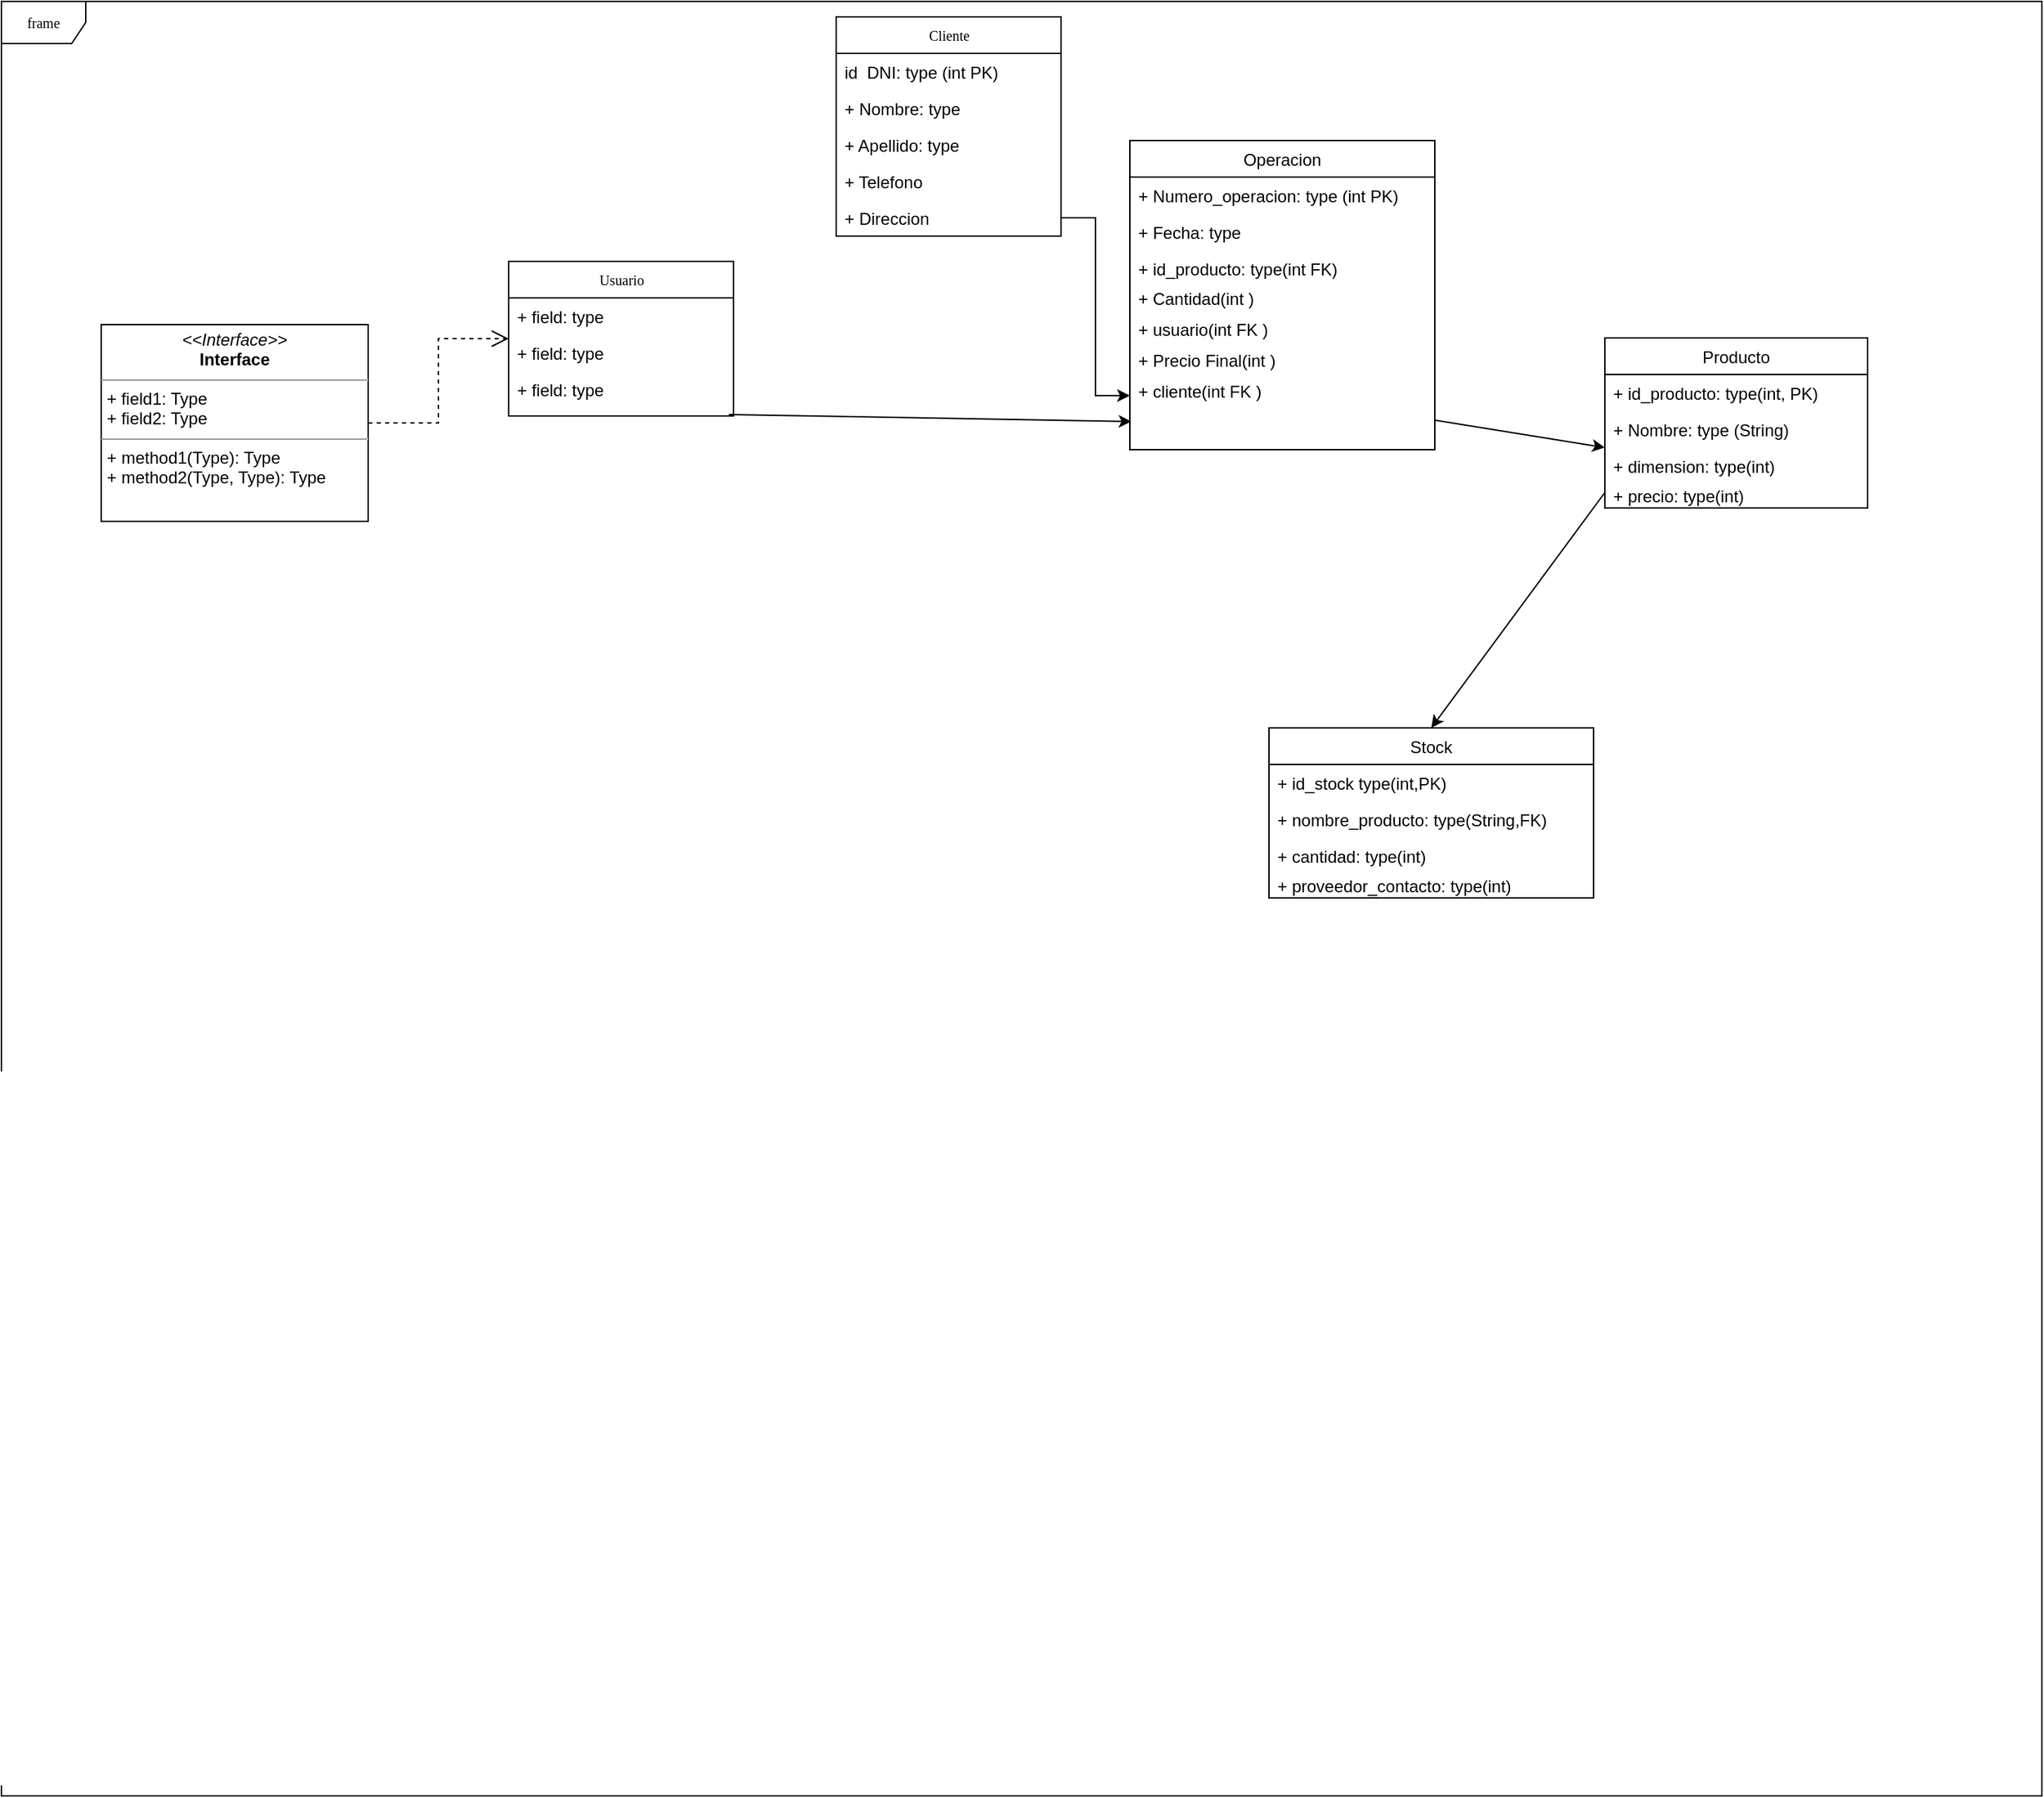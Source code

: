 <mxfile version="14.9.2" type="github">
  <diagram name="Page-1" id="c4acf3e9-155e-7222-9cf6-157b1a14988f">
    <mxGraphModel dx="3384" dy="3311" grid="1" gridSize="11" guides="1" tooltips="1" connect="1" arrows="1" fold="1" page="1" pageScale="1" pageWidth="1654" pageHeight="2336" background="none" math="0" shadow="0">
      <root>
        <mxCell id="0" />
        <mxCell id="1" parent="0" />
        <mxCell id="17acba5748e5396b-1" value="frame" style="shape=umlFrame;whiteSpace=wrap;html=1;rounded=0;shadow=0;comic=0;labelBackgroundColor=none;strokeWidth=1;fontFamily=Verdana;fontSize=10;align=center;" parent="1" vertex="1">
          <mxGeometry x="-11" y="-143" width="1452" height="1277" as="geometry" />
        </mxCell>
        <mxCell id="17acba5748e5396b-20" value="Usuario" style="swimlane;html=1;fontStyle=0;childLayout=stackLayout;horizontal=1;startSize=26;fillColor=none;horizontalStack=0;resizeParent=1;resizeLast=0;collapsible=1;marginBottom=0;swimlaneFillColor=#ffffff;rounded=0;shadow=0;comic=0;labelBackgroundColor=none;strokeWidth=1;fontFamily=Verdana;fontSize=10;align=center;" parent="1" vertex="1">
          <mxGeometry x="350" y="42" width="160" height="110" as="geometry" />
        </mxCell>
        <mxCell id="17acba5748e5396b-21" value="+ field: type" style="text;html=1;strokeColor=none;fillColor=none;align=left;verticalAlign=top;spacingLeft=4;spacingRight=4;whiteSpace=wrap;overflow=hidden;rotatable=0;points=[[0,0.5],[1,0.5]];portConstraint=eastwest;" parent="17acba5748e5396b-20" vertex="1">
          <mxGeometry y="26" width="160" height="26" as="geometry" />
        </mxCell>
        <mxCell id="17acba5748e5396b-24" value="+ field: type" style="text;html=1;strokeColor=none;fillColor=none;align=left;verticalAlign=top;spacingLeft=4;spacingRight=4;whiteSpace=wrap;overflow=hidden;rotatable=0;points=[[0,0.5],[1,0.5]];portConstraint=eastwest;" parent="17acba5748e5396b-20" vertex="1">
          <mxGeometry y="52" width="160" height="26" as="geometry" />
        </mxCell>
        <mxCell id="17acba5748e5396b-26" value="+ field: type" style="text;html=1;strokeColor=none;fillColor=none;align=left;verticalAlign=top;spacingLeft=4;spacingRight=4;whiteSpace=wrap;overflow=hidden;rotatable=0;points=[[0,0.5],[1,0.5]];portConstraint=eastwest;" parent="17acba5748e5396b-20" vertex="1">
          <mxGeometry y="78" width="160" height="26" as="geometry" />
        </mxCell>
        <mxCell id="17acba5748e5396b-30" value="Cliente" style="swimlane;html=1;fontStyle=0;childLayout=stackLayout;horizontal=1;startSize=26;fillColor=none;horizontalStack=0;resizeParent=1;resizeLast=0;collapsible=1;marginBottom=0;swimlaneFillColor=#ffffff;rounded=0;shadow=0;comic=0;labelBackgroundColor=none;strokeWidth=1;fontFamily=Verdana;fontSize=10;align=center;" parent="1" vertex="1">
          <mxGeometry x="583" y="-132" width="160" height="156" as="geometry" />
        </mxCell>
        <mxCell id="17acba5748e5396b-31" value="id&amp;nbsp; DNI: type (int PK)" style="text;html=1;strokeColor=none;fillColor=none;align=left;verticalAlign=top;spacingLeft=4;spacingRight=4;whiteSpace=wrap;overflow=hidden;rotatable=0;points=[[0,0.5],[1,0.5]];portConstraint=eastwest;" parent="17acba5748e5396b-30" vertex="1">
          <mxGeometry y="26" width="160" height="26" as="geometry" />
        </mxCell>
        <mxCell id="17acba5748e5396b-32" value="+ Nombre: type" style="text;html=1;strokeColor=none;fillColor=none;align=left;verticalAlign=top;spacingLeft=4;spacingRight=4;whiteSpace=wrap;overflow=hidden;rotatable=0;points=[[0,0.5],[1,0.5]];portConstraint=eastwest;" parent="17acba5748e5396b-30" vertex="1">
          <mxGeometry y="52" width="160" height="26" as="geometry" />
        </mxCell>
        <mxCell id="17acba5748e5396b-33" value="+ Apellido: type" style="text;html=1;strokeColor=none;fillColor=none;align=left;verticalAlign=top;spacingLeft=4;spacingRight=4;whiteSpace=wrap;overflow=hidden;rotatable=0;points=[[0,0.5],[1,0.5]];portConstraint=eastwest;" parent="17acba5748e5396b-30" vertex="1">
          <mxGeometry y="78" width="160" height="26" as="geometry" />
        </mxCell>
        <mxCell id="GvI4avDqj8Wg094uYjC3-10" value="+ Telefono" style="text;html=1;strokeColor=none;fillColor=none;align=left;verticalAlign=top;spacingLeft=4;spacingRight=4;whiteSpace=wrap;overflow=hidden;rotatable=0;points=[[0,0.5],[1,0.5]];portConstraint=eastwest;" parent="17acba5748e5396b-30" vertex="1">
          <mxGeometry y="104" width="160" height="26" as="geometry" />
        </mxCell>
        <mxCell id="GvI4avDqj8Wg094uYjC3-24" value="+ Direccion" style="text;html=1;strokeColor=none;fillColor=none;align=left;verticalAlign=top;spacingLeft=4;spacingRight=4;whiteSpace=wrap;overflow=hidden;rotatable=0;points=[[0,0.5],[1,0.5]];portConstraint=eastwest;" parent="17acba5748e5396b-30" vertex="1">
          <mxGeometry y="130" width="160" height="26" as="geometry" />
        </mxCell>
        <mxCell id="5d2195bd80daf111-21" style="edgeStyle=orthogonalEdgeStyle;rounded=0;html=1;labelBackgroundColor=none;startFill=0;endArrow=open;endFill=0;endSize=10;fontFamily=Verdana;fontSize=10;dashed=1;" parent="1" source="5d2195bd80daf111-18" target="17acba5748e5396b-20" edge="1">
          <mxGeometry relative="1" as="geometry" />
        </mxCell>
        <mxCell id="5d2195bd80daf111-18" value="&lt;p style=&quot;margin:0px;margin-top:4px;text-align:center;&quot;&gt;&lt;i&gt;&amp;lt;&amp;lt;Interface&amp;gt;&amp;gt;&lt;/i&gt;&lt;br/&gt;&lt;b&gt;Interface&lt;/b&gt;&lt;/p&gt;&lt;hr size=&quot;1&quot;/&gt;&lt;p style=&quot;margin:0px;margin-left:4px;&quot;&gt;+ field1: Type&lt;br/&gt;+ field2: Type&lt;/p&gt;&lt;hr size=&quot;1&quot;/&gt;&lt;p style=&quot;margin:0px;margin-left:4px;&quot;&gt;+ method1(Type): Type&lt;br/&gt;+ method2(Type, Type): Type&lt;/p&gt;" style="verticalAlign=top;align=left;overflow=fill;fontSize=12;fontFamily=Helvetica;html=1;rounded=0;shadow=0;comic=0;labelBackgroundColor=none;strokeWidth=1" parent="1" vertex="1">
          <mxGeometry x="60" y="87" width="190" height="140" as="geometry" />
        </mxCell>
        <mxCell id="GvI4avDqj8Wg094uYjC3-1" value="Producto" style="swimlane;fontStyle=0;childLayout=stackLayout;horizontal=1;startSize=26;fillColor=none;horizontalStack=0;resizeParent=1;resizeParentMax=0;resizeLast=0;collapsible=1;marginBottom=0;" parent="1" vertex="1">
          <mxGeometry x="1130" y="96.5" width="187" height="121" as="geometry" />
        </mxCell>
        <mxCell id="GvI4avDqj8Wg094uYjC3-2" value="+ id_producto: type(int, PK)" style="text;strokeColor=none;fillColor=none;align=left;verticalAlign=top;spacingLeft=4;spacingRight=4;overflow=hidden;rotatable=0;points=[[0,0.5],[1,0.5]];portConstraint=eastwest;" parent="GvI4avDqj8Wg094uYjC3-1" vertex="1">
          <mxGeometry y="26" width="187" height="26" as="geometry" />
        </mxCell>
        <mxCell id="GvI4avDqj8Wg094uYjC3-3" value="+ Nombre: type (String)" style="text;strokeColor=none;fillColor=none;align=left;verticalAlign=top;spacingLeft=4;spacingRight=4;overflow=hidden;rotatable=0;points=[[0,0.5],[1,0.5]];portConstraint=eastwest;" parent="GvI4avDqj8Wg094uYjC3-1" vertex="1">
          <mxGeometry y="52" width="187" height="26" as="geometry" />
        </mxCell>
        <mxCell id="GvI4avDqj8Wg094uYjC3-4" value="+ dimension: type(int)" style="text;strokeColor=none;fillColor=none;align=left;verticalAlign=top;spacingLeft=4;spacingRight=4;overflow=hidden;rotatable=0;points=[[0,0.5],[1,0.5]];portConstraint=eastwest;" parent="GvI4avDqj8Wg094uYjC3-1" vertex="1">
          <mxGeometry y="78" width="187" height="21" as="geometry" />
        </mxCell>
        <mxCell id="2I8Q2IXjYwm4S3BtKJPV-6" value="" style="endArrow=classic;html=1;" edge="1" parent="GvI4avDqj8Wg094uYjC3-1" source="GvI4avDqj8Wg094uYjC3-8">
          <mxGeometry width="50" height="50" relative="1" as="geometry">
            <mxPoint x="-50" y="128" as="sourcePoint" />
            <mxPoint y="78" as="targetPoint" />
          </mxGeometry>
        </mxCell>
        <mxCell id="GvI4avDqj8Wg094uYjC3-15" value="+ precio: type(int)" style="text;strokeColor=none;fillColor=none;align=left;verticalAlign=top;spacingLeft=4;spacingRight=4;overflow=hidden;rotatable=0;points=[[0,0.5],[1,0.5]];portConstraint=eastwest;" parent="GvI4avDqj8Wg094uYjC3-1" vertex="1">
          <mxGeometry y="99" width="187" height="22" as="geometry" />
        </mxCell>
        <mxCell id="GvI4avDqj8Wg094uYjC3-5" value="Operacion" style="swimlane;fontStyle=0;childLayout=stackLayout;horizontal=1;startSize=26;fillColor=none;horizontalStack=0;resizeParent=1;resizeParentMax=0;resizeLast=0;collapsible=1;marginBottom=0;" parent="1" vertex="1">
          <mxGeometry x="792" y="-44" width="217" height="220" as="geometry" />
        </mxCell>
        <mxCell id="GvI4avDqj8Wg094uYjC3-6" value="+ Numero_operacion: type (int PK)" style="text;strokeColor=none;fillColor=none;align=left;verticalAlign=top;spacingLeft=4;spacingRight=4;overflow=hidden;rotatable=0;points=[[0,0.5],[1,0.5]];portConstraint=eastwest;" parent="GvI4avDqj8Wg094uYjC3-5" vertex="1">
          <mxGeometry y="26" width="217" height="26" as="geometry" />
        </mxCell>
        <mxCell id="GvI4avDqj8Wg094uYjC3-7" value="+ Fecha: type" style="text;strokeColor=none;fillColor=none;align=left;verticalAlign=top;spacingLeft=4;spacingRight=4;overflow=hidden;rotatable=0;points=[[0,0.5],[1,0.5]];portConstraint=eastwest;" parent="GvI4avDqj8Wg094uYjC3-5" vertex="1">
          <mxGeometry y="52" width="217" height="26" as="geometry" />
        </mxCell>
        <mxCell id="GvI4avDqj8Wg094uYjC3-17" value="+ id_producto: type(int FK)" style="text;strokeColor=none;fillColor=none;align=left;verticalAlign=top;spacingLeft=4;spacingRight=4;overflow=hidden;rotatable=0;points=[[0,0.5],[1,0.5]];portConstraint=eastwest;" parent="GvI4avDqj8Wg094uYjC3-5" vertex="1">
          <mxGeometry y="78" width="217" height="21" as="geometry" />
        </mxCell>
        <mxCell id="GvI4avDqj8Wg094uYjC3-18" value="+ Cantidad(int )" style="text;strokeColor=none;fillColor=none;align=left;verticalAlign=top;spacingLeft=4;spacingRight=4;overflow=hidden;rotatable=0;points=[[0,0.5],[1,0.5]];portConstraint=eastwest;" parent="GvI4avDqj8Wg094uYjC3-5" vertex="1">
          <mxGeometry y="99" width="217" height="22" as="geometry" />
        </mxCell>
        <mxCell id="B_mn4Ch4m8dy_SQi-tGy-1" value="+ usuario(int FK )" style="text;strokeColor=none;fillColor=none;align=left;verticalAlign=top;spacingLeft=4;spacingRight=4;overflow=hidden;rotatable=0;points=[[0,0.5],[1,0.5]];portConstraint=eastwest;" parent="GvI4avDqj8Wg094uYjC3-5" vertex="1">
          <mxGeometry y="121" width="217" height="22" as="geometry" />
        </mxCell>
        <mxCell id="GvI4avDqj8Wg094uYjC3-8" value="+ Precio Final(int )" style="text;strokeColor=none;fillColor=none;align=left;verticalAlign=top;spacingLeft=4;spacingRight=4;overflow=hidden;rotatable=0;points=[[0,0.5],[1,0.5]];portConstraint=eastwest;" parent="GvI4avDqj8Wg094uYjC3-5" vertex="1">
          <mxGeometry y="143" width="217" height="77" as="geometry" />
        </mxCell>
        <mxCell id="GvI4avDqj8Wg094uYjC3-19" value="Stock" style="swimlane;fontStyle=0;childLayout=stackLayout;horizontal=1;startSize=26;fillColor=none;horizontalStack=0;resizeParent=1;resizeParentMax=0;resizeLast=0;collapsible=1;marginBottom=0;" parent="1" vertex="1">
          <mxGeometry x="891" y="374" width="231" height="121" as="geometry" />
        </mxCell>
        <mxCell id="GvI4avDqj8Wg094uYjC3-20" value="+ id_stock type(int,PK)" style="text;strokeColor=none;fillColor=none;align=left;verticalAlign=top;spacingLeft=4;spacingRight=4;overflow=hidden;rotatable=0;points=[[0,0.5],[1,0.5]];portConstraint=eastwest;" parent="GvI4avDqj8Wg094uYjC3-19" vertex="1">
          <mxGeometry y="26" width="231" height="26" as="geometry" />
        </mxCell>
        <mxCell id="GvI4avDqj8Wg094uYjC3-21" value="+ nombre_producto: type(String,FK)" style="text;strokeColor=none;fillColor=none;align=left;verticalAlign=top;spacingLeft=4;spacingRight=4;overflow=hidden;rotatable=0;points=[[0,0.5],[1,0.5]];portConstraint=eastwest;" parent="GvI4avDqj8Wg094uYjC3-19" vertex="1">
          <mxGeometry y="52" width="231" height="26" as="geometry" />
        </mxCell>
        <mxCell id="GvI4avDqj8Wg094uYjC3-22" value="+ cantidad: type(int)" style="text;strokeColor=none;fillColor=none;align=left;verticalAlign=top;spacingLeft=4;spacingRight=4;overflow=hidden;rotatable=0;points=[[0,0.5],[1,0.5]];portConstraint=eastwest;" parent="GvI4avDqj8Wg094uYjC3-19" vertex="1">
          <mxGeometry y="78" width="231" height="21" as="geometry" />
        </mxCell>
        <mxCell id="GvI4avDqj8Wg094uYjC3-23" value="+ proveedor_contacto: type(int)" style="text;strokeColor=none;fillColor=none;align=left;verticalAlign=top;spacingLeft=4;spacingRight=4;overflow=hidden;rotatable=0;points=[[0,0.5],[1,0.5]];portConstraint=eastwest;" parent="GvI4avDqj8Wg094uYjC3-19" vertex="1">
          <mxGeometry y="99" width="231" height="22" as="geometry" />
        </mxCell>
        <mxCell id="2I8Q2IXjYwm4S3BtKJPV-2" value="" style="edgeStyle=orthogonalEdgeStyle;rounded=0;orthogonalLoop=1;jettySize=auto;html=1;entryX=0;entryY=0.5;entryDx=0;entryDy=0;" edge="1" parent="1" source="GvI4avDqj8Wg094uYjC3-24" target="GvI4avDqj8Wg094uYjC3-8">
          <mxGeometry relative="1" as="geometry" />
        </mxCell>
        <mxCell id="2I8Q2IXjYwm4S3BtKJPV-4" value="" style="endArrow=classic;html=1;exitX=0;exitY=0.5;exitDx=0;exitDy=0;entryX=0.5;entryY=0;entryDx=0;entryDy=0;" edge="1" parent="1" source="GvI4avDqj8Wg094uYjC3-15" target="GvI4avDqj8Wg094uYjC3-19">
          <mxGeometry width="50" height="50" relative="1" as="geometry">
            <mxPoint x="979" y="281" as="sourcePoint" />
            <mxPoint x="1029" y="231" as="targetPoint" />
          </mxGeometry>
        </mxCell>
        <mxCell id="2I8Q2IXjYwm4S3BtKJPV-7" value="" style="endArrow=classic;html=1;exitX=0.979;exitY=1.192;exitDx=0;exitDy=0;exitPerimeter=0;entryX=0.005;entryY=0.74;entryDx=0;entryDy=0;entryPerimeter=0;" edge="1" parent="1" source="17acba5748e5396b-26" target="GvI4avDqj8Wg094uYjC3-8">
          <mxGeometry width="50" height="50" relative="1" as="geometry">
            <mxPoint x="979" y="281" as="sourcePoint" />
            <mxPoint x="1029" y="231" as="targetPoint" />
          </mxGeometry>
        </mxCell>
        <mxCell id="2I8Q2IXjYwm4S3BtKJPV-8" value="+ cliente(int FK )" style="text;strokeColor=none;fillColor=none;align=left;verticalAlign=top;spacingLeft=4;spacingRight=4;overflow=hidden;rotatable=0;points=[[0,0.5],[1,0.5]];portConstraint=eastwest;" vertex="1" parent="1">
          <mxGeometry x="792" y="121" width="217" height="22" as="geometry" />
        </mxCell>
      </root>
    </mxGraphModel>
  </diagram>
</mxfile>
